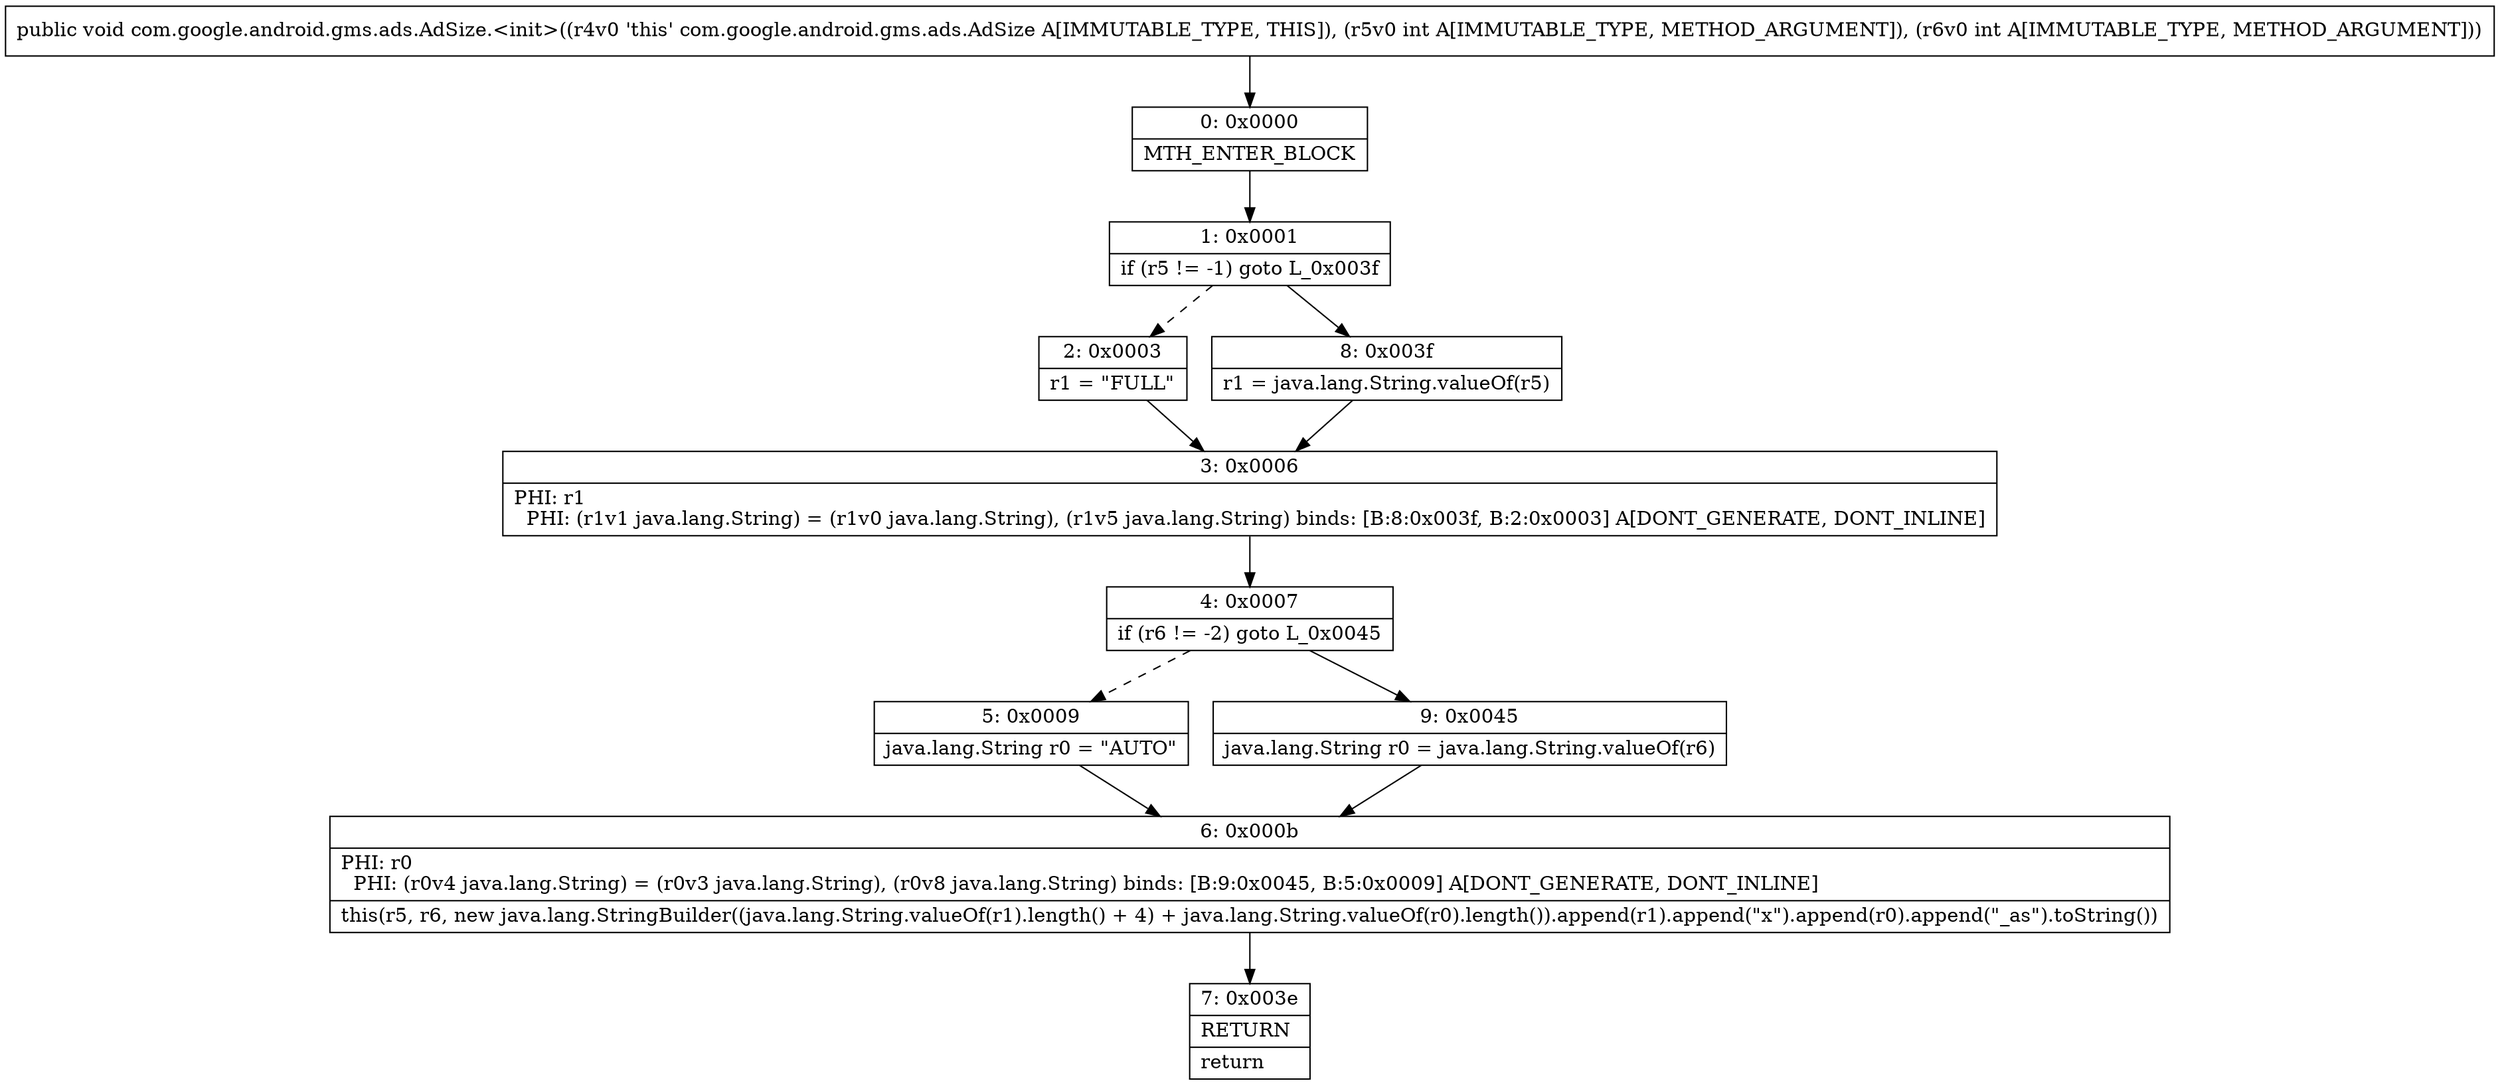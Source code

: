 digraph "CFG forcom.google.android.gms.ads.AdSize.\<init\>(II)V" {
Node_0 [shape=record,label="{0\:\ 0x0000|MTH_ENTER_BLOCK\l}"];
Node_1 [shape=record,label="{1\:\ 0x0001|if (r5 != \-1) goto L_0x003f\l}"];
Node_2 [shape=record,label="{2\:\ 0x0003|r1 = \"FULL\"\l}"];
Node_3 [shape=record,label="{3\:\ 0x0006|PHI: r1 \l  PHI: (r1v1 java.lang.String) = (r1v0 java.lang.String), (r1v5 java.lang.String) binds: [B:8:0x003f, B:2:0x0003] A[DONT_GENERATE, DONT_INLINE]\l}"];
Node_4 [shape=record,label="{4\:\ 0x0007|if (r6 != \-2) goto L_0x0045\l}"];
Node_5 [shape=record,label="{5\:\ 0x0009|java.lang.String r0 = \"AUTO\"\l}"];
Node_6 [shape=record,label="{6\:\ 0x000b|PHI: r0 \l  PHI: (r0v4 java.lang.String) = (r0v3 java.lang.String), (r0v8 java.lang.String) binds: [B:9:0x0045, B:5:0x0009] A[DONT_GENERATE, DONT_INLINE]\l|this(r5, r6, new java.lang.StringBuilder((java.lang.String.valueOf(r1).length() + 4) + java.lang.String.valueOf(r0).length()).append(r1).append(\"x\").append(r0).append(\"_as\").toString())\l}"];
Node_7 [shape=record,label="{7\:\ 0x003e|RETURN\l|return\l}"];
Node_8 [shape=record,label="{8\:\ 0x003f|r1 = java.lang.String.valueOf(r5)\l}"];
Node_9 [shape=record,label="{9\:\ 0x0045|java.lang.String r0 = java.lang.String.valueOf(r6)\l}"];
MethodNode[shape=record,label="{public void com.google.android.gms.ads.AdSize.\<init\>((r4v0 'this' com.google.android.gms.ads.AdSize A[IMMUTABLE_TYPE, THIS]), (r5v0 int A[IMMUTABLE_TYPE, METHOD_ARGUMENT]), (r6v0 int A[IMMUTABLE_TYPE, METHOD_ARGUMENT])) }"];
MethodNode -> Node_0;
Node_0 -> Node_1;
Node_1 -> Node_2[style=dashed];
Node_1 -> Node_8;
Node_2 -> Node_3;
Node_3 -> Node_4;
Node_4 -> Node_5[style=dashed];
Node_4 -> Node_9;
Node_5 -> Node_6;
Node_6 -> Node_7;
Node_8 -> Node_3;
Node_9 -> Node_6;
}

